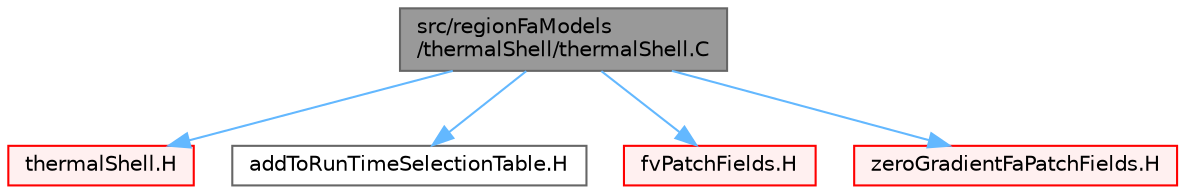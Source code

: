 digraph "src/regionFaModels/thermalShell/thermalShell.C"
{
 // LATEX_PDF_SIZE
  bgcolor="transparent";
  edge [fontname=Helvetica,fontsize=10,labelfontname=Helvetica,labelfontsize=10];
  node [fontname=Helvetica,fontsize=10,shape=box,height=0.2,width=0.4];
  Node1 [id="Node000001",label="src/regionFaModels\l/thermalShell/thermalShell.C",height=0.2,width=0.4,color="gray40", fillcolor="grey60", style="filled", fontcolor="black",tooltip=" "];
  Node1 -> Node2 [id="edge1_Node000001_Node000002",color="steelblue1",style="solid",tooltip=" "];
  Node2 [id="Node000002",label="thermalShell.H",height=0.2,width=0.4,color="red", fillcolor="#FFF0F0", style="filled",URL="$thermalShell_8H.html",tooltip=" "];
  Node1 -> Node492 [id="edge2_Node000001_Node000492",color="steelblue1",style="solid",tooltip=" "];
  Node492 [id="Node000492",label="addToRunTimeSelectionTable.H",height=0.2,width=0.4,color="grey40", fillcolor="white", style="filled",URL="$addToRunTimeSelectionTable_8H.html",tooltip="Macros for easy insertion into run-time selection tables."];
  Node1 -> Node493 [id="edge3_Node000001_Node000493",color="steelblue1",style="solid",tooltip=" "];
  Node493 [id="Node000493",label="fvPatchFields.H",height=0.2,width=0.4,color="red", fillcolor="#FFF0F0", style="filled",URL="$fvPatchFields_8H.html",tooltip=" "];
  Node1 -> Node496 [id="edge4_Node000001_Node000496",color="steelblue1",style="solid",tooltip=" "];
  Node496 [id="Node000496",label="zeroGradientFaPatchFields.H",height=0.2,width=0.4,color="red", fillcolor="#FFF0F0", style="filled",URL="$zeroGradientFaPatchFields_8H.html",tooltip=" "];
}

